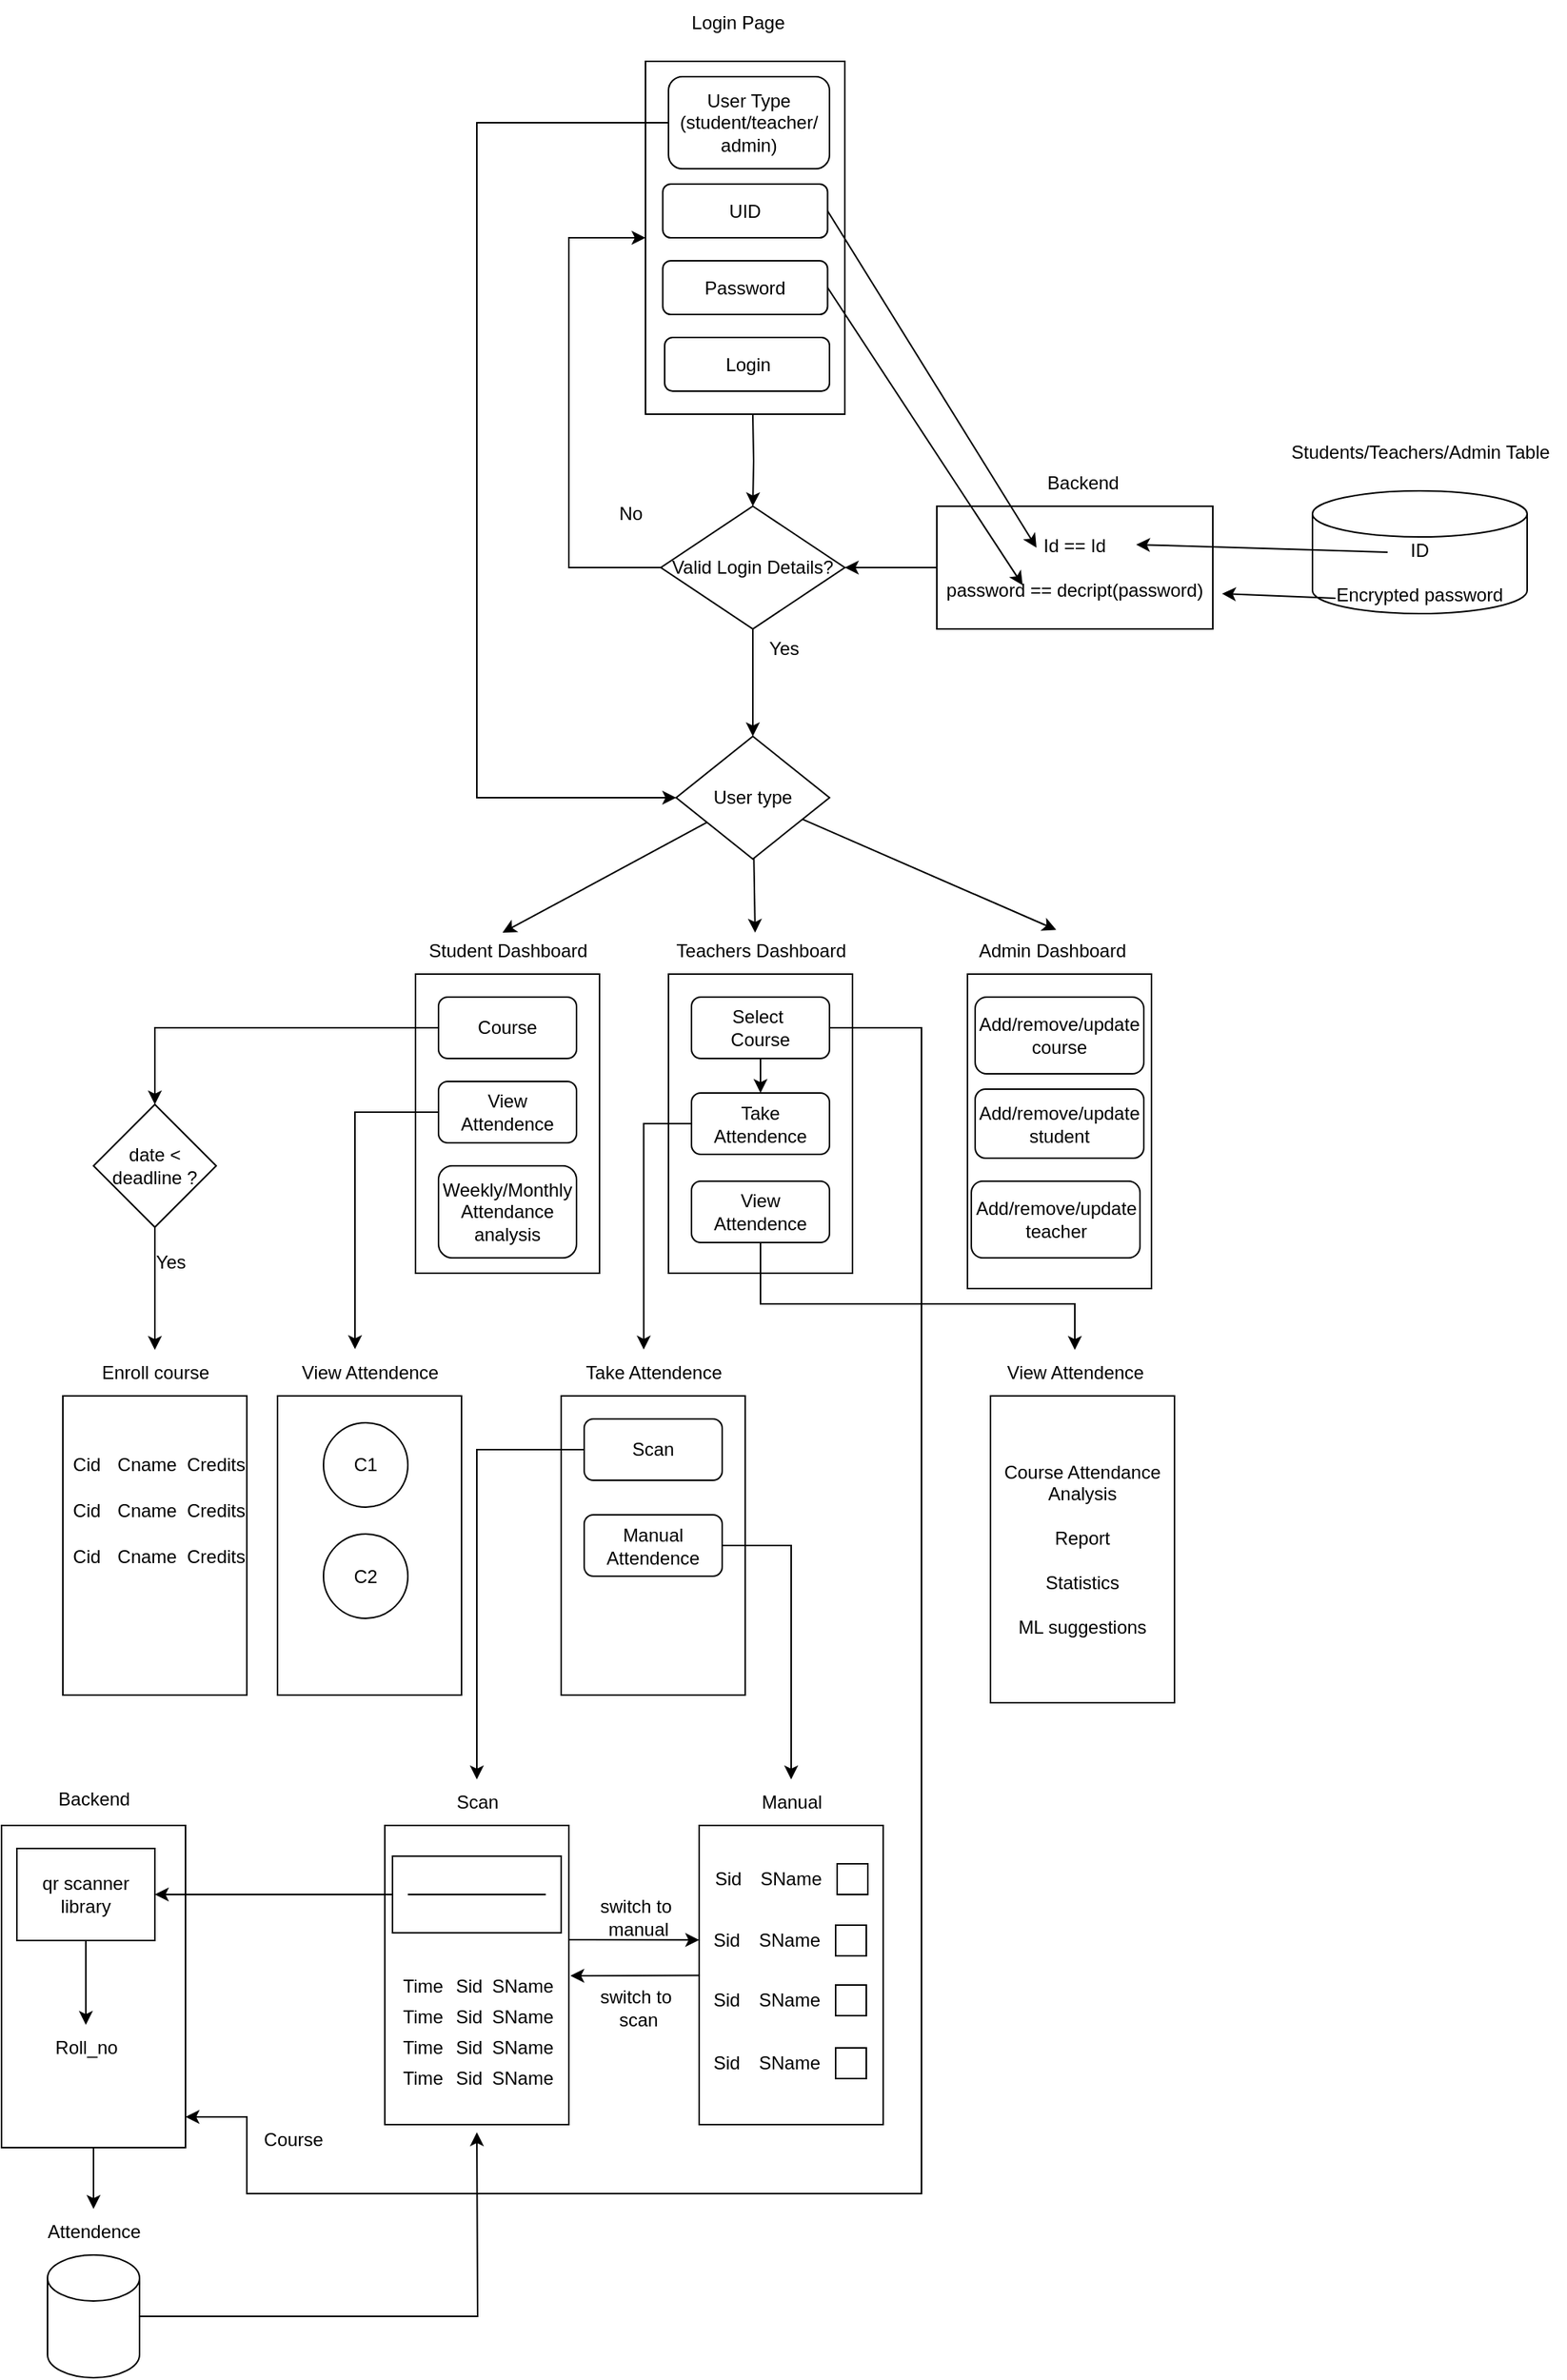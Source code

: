 <mxfile version="24.7.17">
  <diagram name="Page-1" id="x8NVrpD74ubehuWadMK9">
    <mxGraphModel grid="1" page="1" gridSize="10" guides="1" tooltips="1" connect="1" arrows="1" fold="1" pageScale="1" pageWidth="827" pageHeight="1169" math="0" shadow="0">
      <root>
        <mxCell id="0" />
        <mxCell id="1" parent="0" />
        <mxCell id="KesFBFWapo72CO8bEOfL-36" value="" style="rounded=0;whiteSpace=wrap;html=1;" vertex="1" parent="1">
          <mxGeometry x="-90" y="1070" width="120" height="210" as="geometry" />
        </mxCell>
        <mxCell id="4FpuUm4_-oZRHoiQ4jAc-40" value="" style="group" connectable="0" vertex="1" parent="1">
          <mxGeometry x="330" y="-80" width="130" height="230" as="geometry" />
        </mxCell>
        <mxCell id="4FpuUm4_-oZRHoiQ4jAc-35" value="" style="rounded=0;whiteSpace=wrap;html=1;" vertex="1" parent="4FpuUm4_-oZRHoiQ4jAc-40">
          <mxGeometry width="130" height="230" as="geometry" />
        </mxCell>
        <mxCell id="4FpuUm4_-oZRHoiQ4jAc-36" value="User Type (student/teacher/&lt;br&gt;admin)" style="rounded=1;whiteSpace=wrap;html=1;" vertex="1" parent="4FpuUm4_-oZRHoiQ4jAc-40">
          <mxGeometry x="15" y="10" width="105" height="60" as="geometry" />
        </mxCell>
        <mxCell id="4FpuUm4_-oZRHoiQ4jAc-37" value="UID" style="rounded=1;whiteSpace=wrap;html=1;" vertex="1" parent="4FpuUm4_-oZRHoiQ4jAc-40">
          <mxGeometry x="11.25" y="80" width="107.5" height="35" as="geometry" />
        </mxCell>
        <mxCell id="4FpuUm4_-oZRHoiQ4jAc-47" value="Password" style="rounded=1;whiteSpace=wrap;html=1;" vertex="1" parent="4FpuUm4_-oZRHoiQ4jAc-40">
          <mxGeometry x="11.25" y="130" width="107.5" height="35" as="geometry" />
        </mxCell>
        <mxCell id="4FpuUm4_-oZRHoiQ4jAc-48" value="Login" style="rounded=1;whiteSpace=wrap;html=1;" vertex="1" parent="4FpuUm4_-oZRHoiQ4jAc-40">
          <mxGeometry x="12.5" y="180" width="107.5" height="35" as="geometry" />
        </mxCell>
        <mxCell id="4FpuUm4_-oZRHoiQ4jAc-3" style="edgeStyle=orthogonalEdgeStyle;rounded=0;orthogonalLoop=1;jettySize=auto;html=1;entryX=0.5;entryY=0;entryDx=0;entryDy=0;" edge="1" parent="1" target="4FpuUm4_-oZRHoiQ4jAc-2">
          <mxGeometry relative="1" as="geometry">
            <mxPoint x="400.0" y="150.0" as="sourcePoint" />
          </mxGeometry>
        </mxCell>
        <mxCell id="4FpuUm4_-oZRHoiQ4jAc-29" style="edgeStyle=none;rounded=0;orthogonalLoop=1;jettySize=auto;html=1;entryX=0.5;entryY=0;entryDx=0;entryDy=0;" edge="1" parent="1" source="4FpuUm4_-oZRHoiQ4jAc-2" target="4FpuUm4_-oZRHoiQ4jAc-32">
          <mxGeometry relative="1" as="geometry">
            <mxPoint x="400" y="350" as="targetPoint" />
          </mxGeometry>
        </mxCell>
        <mxCell id="4FpuUm4_-oZRHoiQ4jAc-31" style="edgeStyle=orthogonalEdgeStyle;rounded=0;orthogonalLoop=1;jettySize=auto;html=1;entryX=0;entryY=0.5;entryDx=0;entryDy=0;exitX=0;exitY=0.5;exitDx=0;exitDy=0;" edge="1" parent="1" source="4FpuUm4_-oZRHoiQ4jAc-2" target="4FpuUm4_-oZRHoiQ4jAc-35">
          <mxGeometry relative="1" as="geometry">
            <mxPoint x="340.0" y="110.0" as="targetPoint" />
            <Array as="points">
              <mxPoint x="280" y="250" />
              <mxPoint x="280" y="35" />
            </Array>
          </mxGeometry>
        </mxCell>
        <mxCell id="4FpuUm4_-oZRHoiQ4jAc-2" value="Valid Login Details?" style="rhombus;whiteSpace=wrap;html=1;" vertex="1" parent="1">
          <mxGeometry x="340" y="210" width="120" height="80" as="geometry" />
        </mxCell>
        <mxCell id="4FpuUm4_-oZRHoiQ4jAc-28" style="edgeStyle=none;rounded=0;orthogonalLoop=1;jettySize=auto;html=1;entryX=1;entryY=0.5;entryDx=0;entryDy=0;" edge="1" parent="1" source="4FpuUm4_-oZRHoiQ4jAc-5" target="4FpuUm4_-oZRHoiQ4jAc-2">
          <mxGeometry relative="1" as="geometry" />
        </mxCell>
        <mxCell id="4FpuUm4_-oZRHoiQ4jAc-5" value="Id == Id&lt;div&gt;&lt;br&gt;&lt;div&gt;password == decript(password)&lt;/div&gt;&lt;/div&gt;" style="rounded=0;whiteSpace=wrap;html=1;" vertex="1" parent="1">
          <mxGeometry x="520" y="210" width="180" height="80" as="geometry" />
        </mxCell>
        <mxCell id="4FpuUm4_-oZRHoiQ4jAc-6" value="Backend" style="text;html=1;align=center;verticalAlign=middle;resizable=0;points=[];autosize=1;strokeColor=none;fillColor=none;" vertex="1" parent="1">
          <mxGeometry x="580" y="180" width="70" height="30" as="geometry" />
        </mxCell>
        <mxCell id="4FpuUm4_-oZRHoiQ4jAc-22" value="ID&lt;div&gt;&lt;br&gt;&lt;div&gt;Encrypted password&lt;/div&gt;&lt;/div&gt;" style="shape=cylinder3;whiteSpace=wrap;html=1;boundedLbl=1;backgroundOutline=1;size=15;" vertex="1" parent="1">
          <mxGeometry x="765" y="200" width="140" height="80" as="geometry" />
        </mxCell>
        <mxCell id="4FpuUm4_-oZRHoiQ4jAc-23" value="Students/Teachers/Admin Table" style="text;html=1;align=center;verticalAlign=middle;resizable=0;points=[];autosize=1;strokeColor=none;fillColor=none;" vertex="1" parent="1">
          <mxGeometry x="740" y="160" width="190" height="30" as="geometry" />
        </mxCell>
        <mxCell id="4FpuUm4_-oZRHoiQ4jAc-24" value="" style="endArrow=classic;html=1;rounded=0;exitX=1;exitY=0.5;exitDx=0;exitDy=0;" edge="1" parent="1" source="4FpuUm4_-oZRHoiQ4jAc-37">
          <mxGeometry width="50" height="50" relative="1" as="geometry">
            <mxPoint x="439" y="104" as="sourcePoint" />
            <mxPoint x="585" y="237" as="targetPoint" />
          </mxGeometry>
        </mxCell>
        <mxCell id="4FpuUm4_-oZRHoiQ4jAc-25" value="" style="endArrow=classic;html=1;rounded=0;" edge="1" parent="1">
          <mxGeometry width="50" height="50" relative="1" as="geometry">
            <mxPoint x="814" y="240" as="sourcePoint" />
            <mxPoint x="650" y="235" as="targetPoint" />
          </mxGeometry>
        </mxCell>
        <mxCell id="4FpuUm4_-oZRHoiQ4jAc-26" value="" style="endArrow=classic;html=1;rounded=0;exitX=1;exitY=0.5;exitDx=0;exitDy=0;" edge="1" parent="1" source="4FpuUm4_-oZRHoiQ4jAc-47">
          <mxGeometry width="50" height="50" relative="1" as="geometry">
            <mxPoint x="430" y="128.5" as="sourcePoint" />
            <mxPoint x="576" y="261.5" as="targetPoint" />
          </mxGeometry>
        </mxCell>
        <mxCell id="4FpuUm4_-oZRHoiQ4jAc-27" value="" style="endArrow=classic;html=1;rounded=0;exitX=0.107;exitY=0.875;exitDx=0;exitDy=0;exitPerimeter=0;" edge="1" parent="1" source="4FpuUm4_-oZRHoiQ4jAc-22">
          <mxGeometry width="50" height="50" relative="1" as="geometry">
            <mxPoint x="780" y="280" as="sourcePoint" />
            <mxPoint x="706" y="267" as="targetPoint" />
          </mxGeometry>
        </mxCell>
        <mxCell id="4FpuUm4_-oZRHoiQ4jAc-32" value="User type" style="rhombus;whiteSpace=wrap;html=1;" vertex="1" parent="1">
          <mxGeometry x="350" y="360" width="100" height="80" as="geometry" />
        </mxCell>
        <mxCell id="4FpuUm4_-oZRHoiQ4jAc-33" value="Yes" style="text;html=1;align=center;verticalAlign=middle;resizable=0;points=[];autosize=1;strokeColor=none;fillColor=none;" vertex="1" parent="1">
          <mxGeometry x="400" y="288" width="40" height="30" as="geometry" />
        </mxCell>
        <mxCell id="4FpuUm4_-oZRHoiQ4jAc-34" value="No" style="text;html=1;align=center;verticalAlign=middle;resizable=0;points=[];autosize=1;strokeColor=none;fillColor=none;" vertex="1" parent="1">
          <mxGeometry x="300" y="200" width="40" height="30" as="geometry" />
        </mxCell>
        <mxCell id="4FpuUm4_-oZRHoiQ4jAc-41" value="" style="rounded=0;whiteSpace=wrap;html=1;" vertex="1" parent="1">
          <mxGeometry x="180" y="515" width="120" height="195" as="geometry" />
        </mxCell>
        <mxCell id="4FpuUm4_-oZRHoiQ4jAc-42" value="Student Dashboard" style="text;html=1;align=center;verticalAlign=middle;resizable=0;points=[];autosize=1;strokeColor=none;fillColor=none;" vertex="1" parent="1">
          <mxGeometry x="175" y="485" width="130" height="30" as="geometry" />
        </mxCell>
        <mxCell id="4FpuUm4_-oZRHoiQ4jAc-45" value="" style="rounded=0;whiteSpace=wrap;html=1;" vertex="1" parent="1">
          <mxGeometry x="540" y="515" width="120" height="205" as="geometry" />
        </mxCell>
        <mxCell id="4FpuUm4_-oZRHoiQ4jAc-46" value="Admin Dashboard" style="text;html=1;align=center;verticalAlign=middle;resizable=0;points=[];autosize=1;strokeColor=none;fillColor=none;" vertex="1" parent="1">
          <mxGeometry x="535" y="485" width="120" height="30" as="geometry" />
        </mxCell>
        <mxCell id="4FpuUm4_-oZRHoiQ4jAc-49" value="Login Page" style="text;html=1;align=center;verticalAlign=middle;resizable=0;points=[];autosize=1;strokeColor=none;fillColor=none;" vertex="1" parent="1">
          <mxGeometry x="350" y="-120" width="80" height="30" as="geometry" />
        </mxCell>
        <mxCell id="4FpuUm4_-oZRHoiQ4jAc-51" style="edgeStyle=none;rounded=0;orthogonalLoop=1;jettySize=auto;html=1;entryX=0.475;entryY=0.1;entryDx=0;entryDy=0;entryPerimeter=0;" edge="1" parent="1" source="4FpuUm4_-oZRHoiQ4jAc-32" target="4FpuUm4_-oZRHoiQ4jAc-42">
          <mxGeometry relative="1" as="geometry" />
        </mxCell>
        <mxCell id="4FpuUm4_-oZRHoiQ4jAc-52" style="edgeStyle=none;rounded=0;orthogonalLoop=1;jettySize=auto;html=1;entryX=0.473;entryY=0.1;entryDx=0;entryDy=0;entryPerimeter=0;" edge="1" parent="1" source="4FpuUm4_-oZRHoiQ4jAc-32" target="4FpuUm4_-oZRHoiQ4jAc-44">
          <mxGeometry relative="1" as="geometry" />
        </mxCell>
        <mxCell id="4FpuUm4_-oZRHoiQ4jAc-53" style="edgeStyle=none;rounded=0;orthogonalLoop=1;jettySize=auto;html=1;entryX=0.524;entryY=0.039;entryDx=0;entryDy=0;entryPerimeter=0;" edge="1" parent="1" source="4FpuUm4_-oZRHoiQ4jAc-32" target="4FpuUm4_-oZRHoiQ4jAc-46">
          <mxGeometry relative="1" as="geometry" />
        </mxCell>
        <mxCell id="4FpuUm4_-oZRHoiQ4jAc-62" value="" style="group" connectable="0" vertex="1" parent="1">
          <mxGeometry x="340" y="485" width="130" height="225" as="geometry" />
        </mxCell>
        <mxCell id="4FpuUm4_-oZRHoiQ4jAc-43" value="" style="rounded=0;whiteSpace=wrap;html=1;" vertex="1" parent="4FpuUm4_-oZRHoiQ4jAc-62">
          <mxGeometry x="5" y="30" width="120" height="195" as="geometry" />
        </mxCell>
        <mxCell id="4FpuUm4_-oZRHoiQ4jAc-44" value="Teachers Dashboard" style="text;html=1;align=center;verticalAlign=middle;resizable=0;points=[];autosize=1;strokeColor=none;fillColor=none;" vertex="1" parent="4FpuUm4_-oZRHoiQ4jAc-62">
          <mxGeometry width="130" height="30" as="geometry" />
        </mxCell>
        <mxCell id="nQPl6moaZrxAAIffo5Zx-3" style="edgeStyle=orthogonalEdgeStyle;rounded=0;orthogonalLoop=1;jettySize=auto;html=1;" edge="1" parent="4FpuUm4_-oZRHoiQ4jAc-62" source="4FpuUm4_-oZRHoiQ4jAc-57" target="4FpuUm4_-oZRHoiQ4jAc-59">
          <mxGeometry relative="1" as="geometry" />
        </mxCell>
        <mxCell id="4FpuUm4_-oZRHoiQ4jAc-57" value="&lt;div&gt;Select&amp;nbsp;&lt;/div&gt;&lt;div&gt;Course&lt;/div&gt;" style="rounded=1;whiteSpace=wrap;html=1;" vertex="1" parent="4FpuUm4_-oZRHoiQ4jAc-62">
          <mxGeometry x="20" y="45" width="90" height="40" as="geometry" />
        </mxCell>
        <mxCell id="4FpuUm4_-oZRHoiQ4jAc-59" value="Take Attendence" style="rounded=1;whiteSpace=wrap;html=1;" vertex="1" parent="4FpuUm4_-oZRHoiQ4jAc-62">
          <mxGeometry x="20" y="107.5" width="90" height="40" as="geometry" />
        </mxCell>
        <mxCell id="4FpuUm4_-oZRHoiQ4jAc-60" value="View Attendence" style="rounded=1;whiteSpace=wrap;html=1;" vertex="1" parent="4FpuUm4_-oZRHoiQ4jAc-62">
          <mxGeometry x="20" y="165" width="90" height="40" as="geometry" />
        </mxCell>
        <mxCell id="4FpuUm4_-oZRHoiQ4jAc-63" value="" style="group" connectable="0" vertex="1" parent="1">
          <mxGeometry x="270" y="760" width="130" height="225" as="geometry" />
        </mxCell>
        <mxCell id="4FpuUm4_-oZRHoiQ4jAc-64" value="" style="rounded=0;whiteSpace=wrap;html=1;" vertex="1" parent="4FpuUm4_-oZRHoiQ4jAc-63">
          <mxGeometry x="5" y="30" width="120" height="195" as="geometry" />
        </mxCell>
        <mxCell id="4FpuUm4_-oZRHoiQ4jAc-65" value="Take Attendence" style="text;html=1;align=center;verticalAlign=middle;resizable=0;points=[];autosize=1;strokeColor=none;fillColor=none;" vertex="1" parent="4FpuUm4_-oZRHoiQ4jAc-63">
          <mxGeometry x="10" width="110" height="30" as="geometry" />
        </mxCell>
        <mxCell id="4FpuUm4_-oZRHoiQ4jAc-66" value="Scan" style="rounded=1;whiteSpace=wrap;html=1;" vertex="1" parent="4FpuUm4_-oZRHoiQ4jAc-63">
          <mxGeometry x="20" y="45" width="90" height="40" as="geometry" />
        </mxCell>
        <mxCell id="4FpuUm4_-oZRHoiQ4jAc-67" value="Manual Attendence" style="rounded=1;whiteSpace=wrap;html=1;" vertex="1" parent="4FpuUm4_-oZRHoiQ4jAc-63">
          <mxGeometry x="20" y="107.5" width="90" height="40" as="geometry" />
        </mxCell>
        <mxCell id="4FpuUm4_-oZRHoiQ4jAc-69" value="" style="group" connectable="0" vertex="1" parent="1">
          <mxGeometry x="155" y="1040" width="235" height="225" as="geometry" />
        </mxCell>
        <mxCell id="4FpuUm4_-oZRHoiQ4jAc-70" value="" style="rounded=0;whiteSpace=wrap;html=1;" vertex="1" parent="4FpuUm4_-oZRHoiQ4jAc-69">
          <mxGeometry x="5" y="30" width="120" height="195" as="geometry" />
        </mxCell>
        <mxCell id="4FpuUm4_-oZRHoiQ4jAc-71" value="Scan" style="text;html=1;align=center;verticalAlign=middle;resizable=0;points=[];autosize=1;strokeColor=none;fillColor=none;" vertex="1" parent="4FpuUm4_-oZRHoiQ4jAc-69">
          <mxGeometry x="40" width="50" height="30" as="geometry" />
        </mxCell>
        <mxCell id="4FpuUm4_-oZRHoiQ4jAc-75" value="" style="rounded=0;whiteSpace=wrap;html=1;" vertex="1" parent="4FpuUm4_-oZRHoiQ4jAc-69">
          <mxGeometry x="10" y="50" width="110" height="50" as="geometry" />
        </mxCell>
        <mxCell id="4FpuUm4_-oZRHoiQ4jAc-76" value="" style="endArrow=none;html=1;rounded=0;" edge="1" parent="4FpuUm4_-oZRHoiQ4jAc-69">
          <mxGeometry width="50" height="50" relative="1" as="geometry">
            <mxPoint x="20" y="75" as="sourcePoint" />
            <mxPoint x="110" y="75" as="targetPoint" />
          </mxGeometry>
        </mxCell>
        <mxCell id="4FpuUm4_-oZRHoiQ4jAc-81" value="" style="group" connectable="0" vertex="1" parent="4FpuUm4_-oZRHoiQ4jAc-69">
          <mxGeometry y="120" width="125" height="30" as="geometry" />
        </mxCell>
        <mxCell id="4FpuUm4_-oZRHoiQ4jAc-78" value="Sid" style="text;html=1;align=center;verticalAlign=middle;whiteSpace=wrap;rounded=0;" vertex="1" parent="4FpuUm4_-oZRHoiQ4jAc-81">
          <mxGeometry x="30" width="60" height="30" as="geometry" />
        </mxCell>
        <mxCell id="4FpuUm4_-oZRHoiQ4jAc-79" value="SName" style="text;html=1;align=center;verticalAlign=middle;whiteSpace=wrap;rounded=0;" vertex="1" parent="4FpuUm4_-oZRHoiQ4jAc-81">
          <mxGeometry x="65" width="60" height="30" as="geometry" />
        </mxCell>
        <mxCell id="4FpuUm4_-oZRHoiQ4jAc-80" value="Time" style="text;html=1;align=center;verticalAlign=middle;whiteSpace=wrap;rounded=0;" vertex="1" parent="4FpuUm4_-oZRHoiQ4jAc-81">
          <mxGeometry width="60" height="30" as="geometry" />
        </mxCell>
        <mxCell id="4FpuUm4_-oZRHoiQ4jAc-82" value="" style="group" connectable="0" vertex="1" parent="4FpuUm4_-oZRHoiQ4jAc-69">
          <mxGeometry y="140" width="125" height="50" as="geometry" />
        </mxCell>
        <mxCell id="4FpuUm4_-oZRHoiQ4jAc-83" value="Sid" style="text;html=1;align=center;verticalAlign=middle;whiteSpace=wrap;rounded=0;" vertex="1" parent="4FpuUm4_-oZRHoiQ4jAc-82">
          <mxGeometry x="30" width="60" height="30" as="geometry" />
        </mxCell>
        <mxCell id="4FpuUm4_-oZRHoiQ4jAc-84" value="SName" style="text;html=1;align=center;verticalAlign=middle;whiteSpace=wrap;rounded=0;" vertex="1" parent="4FpuUm4_-oZRHoiQ4jAc-82">
          <mxGeometry x="65" width="60" height="30" as="geometry" />
        </mxCell>
        <mxCell id="4FpuUm4_-oZRHoiQ4jAc-85" value="Time" style="text;html=1;align=center;verticalAlign=middle;whiteSpace=wrap;rounded=0;" vertex="1" parent="4FpuUm4_-oZRHoiQ4jAc-82">
          <mxGeometry width="60" height="30" as="geometry" />
        </mxCell>
        <mxCell id="4FpuUm4_-oZRHoiQ4jAc-86" value="" style="group" connectable="0" vertex="1" parent="4FpuUm4_-oZRHoiQ4jAc-82">
          <mxGeometry y="20" width="125" height="30" as="geometry" />
        </mxCell>
        <mxCell id="4FpuUm4_-oZRHoiQ4jAc-87" value="Sid" style="text;html=1;align=center;verticalAlign=middle;whiteSpace=wrap;rounded=0;" vertex="1" parent="4FpuUm4_-oZRHoiQ4jAc-86">
          <mxGeometry x="30" width="60" height="30" as="geometry" />
        </mxCell>
        <mxCell id="4FpuUm4_-oZRHoiQ4jAc-88" value="SName" style="text;html=1;align=center;verticalAlign=middle;whiteSpace=wrap;rounded=0;" vertex="1" parent="4FpuUm4_-oZRHoiQ4jAc-86">
          <mxGeometry x="65" width="60" height="30" as="geometry" />
        </mxCell>
        <mxCell id="4FpuUm4_-oZRHoiQ4jAc-89" value="Time" style="text;html=1;align=center;verticalAlign=middle;whiteSpace=wrap;rounded=0;" vertex="1" parent="4FpuUm4_-oZRHoiQ4jAc-86">
          <mxGeometry width="60" height="30" as="geometry" />
        </mxCell>
        <mxCell id="4FpuUm4_-oZRHoiQ4jAc-90" value="" style="group" connectable="0" vertex="1" parent="4FpuUm4_-oZRHoiQ4jAc-69">
          <mxGeometry y="180" width="125" height="30" as="geometry" />
        </mxCell>
        <mxCell id="4FpuUm4_-oZRHoiQ4jAc-91" value="Sid" style="text;html=1;align=center;verticalAlign=middle;whiteSpace=wrap;rounded=0;" vertex="1" parent="4FpuUm4_-oZRHoiQ4jAc-90">
          <mxGeometry x="30" width="60" height="30" as="geometry" />
        </mxCell>
        <mxCell id="4FpuUm4_-oZRHoiQ4jAc-92" value="SName" style="text;html=1;align=center;verticalAlign=middle;whiteSpace=wrap;rounded=0;" vertex="1" parent="4FpuUm4_-oZRHoiQ4jAc-90">
          <mxGeometry x="65" width="60" height="30" as="geometry" />
        </mxCell>
        <mxCell id="4FpuUm4_-oZRHoiQ4jAc-93" value="Time" style="text;html=1;align=center;verticalAlign=middle;whiteSpace=wrap;rounded=0;" vertex="1" parent="4FpuUm4_-oZRHoiQ4jAc-90">
          <mxGeometry width="60" height="30" as="geometry" />
        </mxCell>
        <mxCell id="KesFBFWapo72CO8bEOfL-44" value="&lt;div&gt;switch to&amp;nbsp;&lt;/div&gt;&lt;div&gt;manual&lt;/div&gt;" style="text;html=1;align=center;verticalAlign=middle;resizable=0;points=[];autosize=1;strokeColor=none;fillColor=none;" vertex="1" parent="4FpuUm4_-oZRHoiQ4jAc-69">
          <mxGeometry x="135" y="70" width="70" height="40" as="geometry" />
        </mxCell>
        <mxCell id="KesFBFWapo72CO8bEOfL-46" value="&lt;div&gt;switch to&amp;nbsp;&lt;/div&gt;&lt;div&gt;scan&lt;/div&gt;" style="text;html=1;align=center;verticalAlign=middle;resizable=0;points=[];autosize=1;strokeColor=none;fillColor=none;" vertex="1" parent="4FpuUm4_-oZRHoiQ4jAc-69">
          <mxGeometry x="135" y="129" width="70" height="40" as="geometry" />
        </mxCell>
        <mxCell id="4FpuUm4_-oZRHoiQ4jAc-156" value="" style="group" connectable="0" vertex="1" parent="1">
          <mxGeometry x="360" y="1040" width="130" height="225" as="geometry" />
        </mxCell>
        <mxCell id="4FpuUm4_-oZRHoiQ4jAc-157" value="" style="rounded=0;whiteSpace=wrap;html=1;" vertex="1" parent="4FpuUm4_-oZRHoiQ4jAc-156">
          <mxGeometry x="5" y="30" width="120" height="195" as="geometry" />
        </mxCell>
        <mxCell id="4FpuUm4_-oZRHoiQ4jAc-158" value="Manual" style="text;html=1;align=center;verticalAlign=middle;resizable=0;points=[];autosize=1;strokeColor=none;fillColor=none;" vertex="1" parent="4FpuUm4_-oZRHoiQ4jAc-156">
          <mxGeometry x="35" width="60" height="30" as="geometry" />
        </mxCell>
        <mxCell id="4FpuUm4_-oZRHoiQ4jAc-171" value="Sid" style="text;html=1;align=center;verticalAlign=middle;whiteSpace=wrap;rounded=0;" vertex="1" parent="4FpuUm4_-oZRHoiQ4jAc-156">
          <mxGeometry x="-6" y="50" width="60" height="30" as="geometry" />
        </mxCell>
        <mxCell id="4FpuUm4_-oZRHoiQ4jAc-176" value="SName" style="text;html=1;align=center;verticalAlign=middle;whiteSpace=wrap;rounded=0;" vertex="1" parent="4FpuUm4_-oZRHoiQ4jAc-156">
          <mxGeometry x="35" y="50" width="60" height="30" as="geometry" />
        </mxCell>
        <mxCell id="4FpuUm4_-oZRHoiQ4jAc-177" value="" style="rounded=0;whiteSpace=wrap;html=1;" vertex="1" parent="4FpuUm4_-oZRHoiQ4jAc-156">
          <mxGeometry x="95" y="55" width="20" height="20" as="geometry" />
        </mxCell>
        <mxCell id="4FpuUm4_-oZRHoiQ4jAc-178" value="Sid" style="text;html=1;align=center;verticalAlign=middle;whiteSpace=wrap;rounded=0;" vertex="1" parent="4FpuUm4_-oZRHoiQ4jAc-156">
          <mxGeometry x="-7" y="90" width="60" height="30" as="geometry" />
        </mxCell>
        <mxCell id="4FpuUm4_-oZRHoiQ4jAc-179" value="SName" style="text;html=1;align=center;verticalAlign=middle;whiteSpace=wrap;rounded=0;" vertex="1" parent="4FpuUm4_-oZRHoiQ4jAc-156">
          <mxGeometry x="34" y="90" width="60" height="30" as="geometry" />
        </mxCell>
        <mxCell id="4FpuUm4_-oZRHoiQ4jAc-180" value="" style="rounded=0;whiteSpace=wrap;html=1;" vertex="1" parent="4FpuUm4_-oZRHoiQ4jAc-156">
          <mxGeometry x="94" y="95" width="20" height="20" as="geometry" />
        </mxCell>
        <mxCell id="4FpuUm4_-oZRHoiQ4jAc-181" value="Sid" style="text;html=1;align=center;verticalAlign=middle;whiteSpace=wrap;rounded=0;" vertex="1" parent="4FpuUm4_-oZRHoiQ4jAc-156">
          <mxGeometry x="-7" y="129" width="60" height="30" as="geometry" />
        </mxCell>
        <mxCell id="4FpuUm4_-oZRHoiQ4jAc-182" value="SName" style="text;html=1;align=center;verticalAlign=middle;whiteSpace=wrap;rounded=0;" vertex="1" parent="4FpuUm4_-oZRHoiQ4jAc-156">
          <mxGeometry x="34" y="129" width="60" height="30" as="geometry" />
        </mxCell>
        <mxCell id="4FpuUm4_-oZRHoiQ4jAc-183" value="" style="rounded=0;whiteSpace=wrap;html=1;" vertex="1" parent="4FpuUm4_-oZRHoiQ4jAc-156">
          <mxGeometry x="94" y="134" width="20" height="20" as="geometry" />
        </mxCell>
        <mxCell id="4FpuUm4_-oZRHoiQ4jAc-184" value="Sid" style="text;html=1;align=center;verticalAlign=middle;whiteSpace=wrap;rounded=0;" vertex="1" parent="4FpuUm4_-oZRHoiQ4jAc-156">
          <mxGeometry x="-7" y="170" width="60" height="30" as="geometry" />
        </mxCell>
        <mxCell id="4FpuUm4_-oZRHoiQ4jAc-185" value="SName" style="text;html=1;align=center;verticalAlign=middle;whiteSpace=wrap;rounded=0;" vertex="1" parent="4FpuUm4_-oZRHoiQ4jAc-156">
          <mxGeometry x="34" y="170" width="60" height="30" as="geometry" />
        </mxCell>
        <mxCell id="4FpuUm4_-oZRHoiQ4jAc-186" value="" style="rounded=0;whiteSpace=wrap;html=1;" vertex="1" parent="4FpuUm4_-oZRHoiQ4jAc-156">
          <mxGeometry x="94" y="175" width="20" height="20" as="geometry" />
        </mxCell>
        <mxCell id="4FpuUm4_-oZRHoiQ4jAc-161" style="edgeStyle=orthogonalEdgeStyle;rounded=0;orthogonalLoop=1;jettySize=auto;html=1;" edge="1" parent="1" source="4FpuUm4_-oZRHoiQ4jAc-66" target="4FpuUm4_-oZRHoiQ4jAc-71">
          <mxGeometry relative="1" as="geometry" />
        </mxCell>
        <mxCell id="4FpuUm4_-oZRHoiQ4jAc-162" style="edgeStyle=orthogonalEdgeStyle;rounded=0;orthogonalLoop=1;jettySize=auto;html=1;" edge="1" parent="1" source="4FpuUm4_-oZRHoiQ4jAc-67" target="4FpuUm4_-oZRHoiQ4jAc-158">
          <mxGeometry relative="1" as="geometry" />
        </mxCell>
        <mxCell id="4FpuUm4_-oZRHoiQ4jAc-163" style="edgeStyle=orthogonalEdgeStyle;rounded=0;orthogonalLoop=1;jettySize=auto;html=1;entryX=0.444;entryY=-0.007;entryDx=0;entryDy=0;entryPerimeter=0;" edge="1" parent="1" source="4FpuUm4_-oZRHoiQ4jAc-59" target="4FpuUm4_-oZRHoiQ4jAc-65">
          <mxGeometry relative="1" as="geometry">
            <Array as="points">
              <mxPoint x="329" y="612" />
            </Array>
          </mxGeometry>
        </mxCell>
        <mxCell id="4FpuUm4_-oZRHoiQ4jAc-164" value="View Attendence" style="rounded=1;whiteSpace=wrap;html=1;" vertex="1" parent="1">
          <mxGeometry x="195" y="585" width="90" height="40" as="geometry" />
        </mxCell>
        <mxCell id="4GST3r6kwkScEFrE-4fs-2" style="edgeStyle=orthogonalEdgeStyle;rounded=0;orthogonalLoop=1;jettySize=auto;html=1;entryX=0.5;entryY=0;entryDx=0;entryDy=0;" edge="1" parent="1" source="4FpuUm4_-oZRHoiQ4jAc-165" target="4GST3r6kwkScEFrE-4fs-1">
          <mxGeometry relative="1" as="geometry" />
        </mxCell>
        <mxCell id="4FpuUm4_-oZRHoiQ4jAc-165" value="Course" style="rounded=1;whiteSpace=wrap;html=1;" vertex="1" parent="1">
          <mxGeometry x="195" y="530" width="90" height="40" as="geometry" />
        </mxCell>
        <mxCell id="4FpuUm4_-oZRHoiQ4jAc-166" value="Add/remove/update course" style="rounded=1;whiteSpace=wrap;html=1;" vertex="1" parent="1">
          <mxGeometry x="545" y="530" width="110" height="50" as="geometry" />
        </mxCell>
        <mxCell id="4FpuUm4_-oZRHoiQ4jAc-167" value="Add/remove/update student" style="rounded=1;whiteSpace=wrap;html=1;" vertex="1" parent="1">
          <mxGeometry x="545" y="590" width="110" height="45" as="geometry" />
        </mxCell>
        <mxCell id="4FpuUm4_-oZRHoiQ4jAc-168" value="Add/remove/update teacher" style="rounded=1;whiteSpace=wrap;html=1;" vertex="1" parent="1">
          <mxGeometry x="542.5" y="650" width="110" height="50" as="geometry" />
        </mxCell>
        <mxCell id="4FpuUm4_-oZRHoiQ4jAc-188" style="edgeStyle=none;rounded=0;orthogonalLoop=1;jettySize=auto;html=1;exitX=1.003;exitY=0.382;exitDx=0;exitDy=0;exitPerimeter=0;entryX=0;entryY=0.383;entryDx=0;entryDy=0;entryPerimeter=0;" edge="1" parent="1" source="4FpuUm4_-oZRHoiQ4jAc-70" target="4FpuUm4_-oZRHoiQ4jAc-157">
          <mxGeometry relative="1" as="geometry" />
        </mxCell>
        <mxCell id="4FpuUm4_-oZRHoiQ4jAc-190" style="edgeStyle=none;rounded=0;orthogonalLoop=1;jettySize=auto;html=1;" edge="1" parent="1" source="4FpuUm4_-oZRHoiQ4jAc-157">
          <mxGeometry relative="1" as="geometry">
            <mxPoint x="281" y="1168" as="targetPoint" />
          </mxGeometry>
        </mxCell>
        <mxCell id="KesFBFWapo72CO8bEOfL-1" value="" style="rounded=0;whiteSpace=wrap;html=1;" vertex="1" parent="1">
          <mxGeometry x="-50" y="790" width="120" height="195" as="geometry" />
        </mxCell>
        <mxCell id="KesFBFWapo72CO8bEOfL-2" value="Enroll course" style="text;html=1;align=center;verticalAlign=middle;resizable=0;points=[];autosize=1;strokeColor=none;fillColor=none;" vertex="1" parent="1">
          <mxGeometry x="-35" y="760" width="90" height="30" as="geometry" />
        </mxCell>
        <mxCell id="KesFBFWapo72CO8bEOfL-6" value="" style="group" vertex="1" connectable="0" parent="1">
          <mxGeometry x="-70" y="820" width="155" height="30" as="geometry" />
        </mxCell>
        <mxCell id="KesFBFWapo72CO8bEOfL-3" value="Cid&lt;span style=&quot;white-space: pre;&quot;&gt;&#x9;&lt;/span&gt;" style="text;html=1;align=center;verticalAlign=middle;whiteSpace=wrap;rounded=0;" vertex="1" parent="KesFBFWapo72CO8bEOfL-6">
          <mxGeometry x="10" width="60" height="30" as="geometry" />
        </mxCell>
        <mxCell id="KesFBFWapo72CO8bEOfL-4" value="Cname" style="text;html=1;align=center;verticalAlign=middle;whiteSpace=wrap;rounded=0;" vertex="1" parent="KesFBFWapo72CO8bEOfL-6">
          <mxGeometry x="45" width="60" height="30" as="geometry" />
        </mxCell>
        <mxCell id="KesFBFWapo72CO8bEOfL-5" value="Credits" style="text;html=1;align=center;verticalAlign=middle;whiteSpace=wrap;rounded=0;" vertex="1" parent="KesFBFWapo72CO8bEOfL-6">
          <mxGeometry x="90" width="60" height="30" as="geometry" />
        </mxCell>
        <mxCell id="KesFBFWapo72CO8bEOfL-7" value="" style="group" vertex="1" connectable="0" parent="1">
          <mxGeometry x="-70" y="850" width="155" height="30" as="geometry" />
        </mxCell>
        <mxCell id="KesFBFWapo72CO8bEOfL-8" value="Cid&lt;span style=&quot;white-space: pre;&quot;&gt;&#x9;&lt;/span&gt;" style="text;html=1;align=center;verticalAlign=middle;whiteSpace=wrap;rounded=0;" vertex="1" parent="KesFBFWapo72CO8bEOfL-7">
          <mxGeometry x="10" width="60" height="30" as="geometry" />
        </mxCell>
        <mxCell id="KesFBFWapo72CO8bEOfL-9" value="Cname" style="text;html=1;align=center;verticalAlign=middle;whiteSpace=wrap;rounded=0;" vertex="1" parent="KesFBFWapo72CO8bEOfL-7">
          <mxGeometry x="45" width="60" height="30" as="geometry" />
        </mxCell>
        <mxCell id="KesFBFWapo72CO8bEOfL-10" value="Credits" style="text;html=1;align=center;verticalAlign=middle;whiteSpace=wrap;rounded=0;" vertex="1" parent="KesFBFWapo72CO8bEOfL-7">
          <mxGeometry x="90" width="60" height="30" as="geometry" />
        </mxCell>
        <mxCell id="KesFBFWapo72CO8bEOfL-11" value="" style="group" vertex="1" connectable="0" parent="1">
          <mxGeometry x="-70" y="880" width="155" height="30" as="geometry" />
        </mxCell>
        <mxCell id="KesFBFWapo72CO8bEOfL-12" value="Cid&lt;span style=&quot;white-space: pre;&quot;&gt;&#x9;&lt;/span&gt;" style="text;html=1;align=center;verticalAlign=middle;whiteSpace=wrap;rounded=0;" vertex="1" parent="KesFBFWapo72CO8bEOfL-11">
          <mxGeometry x="10" width="60" height="30" as="geometry" />
        </mxCell>
        <mxCell id="KesFBFWapo72CO8bEOfL-13" value="Cname" style="text;html=1;align=center;verticalAlign=middle;whiteSpace=wrap;rounded=0;" vertex="1" parent="KesFBFWapo72CO8bEOfL-11">
          <mxGeometry x="45" width="60" height="30" as="geometry" />
        </mxCell>
        <mxCell id="KesFBFWapo72CO8bEOfL-14" value="Credits" style="text;html=1;align=center;verticalAlign=middle;whiteSpace=wrap;rounded=0;" vertex="1" parent="KesFBFWapo72CO8bEOfL-11">
          <mxGeometry x="90" width="60" height="30" as="geometry" />
        </mxCell>
        <mxCell id="KesFBFWapo72CO8bEOfL-15" value="" style="rounded=0;whiteSpace=wrap;html=1;" vertex="1" parent="1">
          <mxGeometry x="90" y="790" width="120" height="195" as="geometry" />
        </mxCell>
        <mxCell id="KesFBFWapo72CO8bEOfL-16" value="View Attendence" style="text;html=1;align=center;verticalAlign=middle;resizable=0;points=[];autosize=1;strokeColor=none;fillColor=none;" vertex="1" parent="1">
          <mxGeometry x="95" y="760" width="110" height="30" as="geometry" />
        </mxCell>
        <mxCell id="KesFBFWapo72CO8bEOfL-17" value="C1" style="ellipse;whiteSpace=wrap;html=1;aspect=fixed;" vertex="1" parent="1">
          <mxGeometry x="120" y="807.5" width="55" height="55" as="geometry" />
        </mxCell>
        <mxCell id="KesFBFWapo72CO8bEOfL-18" value="C2" style="ellipse;whiteSpace=wrap;html=1;aspect=fixed;" vertex="1" parent="1">
          <mxGeometry x="120" y="880" width="55" height="55" as="geometry" />
        </mxCell>
        <mxCell id="KesFBFWapo72CO8bEOfL-20" style="edgeStyle=orthogonalEdgeStyle;rounded=0;orthogonalLoop=1;jettySize=auto;html=1;entryX=0.414;entryY=-0.018;entryDx=0;entryDy=0;entryPerimeter=0;exitX=0;exitY=0.5;exitDx=0;exitDy=0;" edge="1" parent="1" source="4FpuUm4_-oZRHoiQ4jAc-164" target="KesFBFWapo72CO8bEOfL-16">
          <mxGeometry relative="1" as="geometry" />
        </mxCell>
        <mxCell id="KesFBFWapo72CO8bEOfL-38" style="edgeStyle=orthogonalEdgeStyle;rounded=0;orthogonalLoop=1;jettySize=auto;html=1;" edge="1" parent="1" source="KesFBFWapo72CO8bEOfL-23" target="KesFBFWapo72CO8bEOfL-27">
          <mxGeometry relative="1" as="geometry" />
        </mxCell>
        <mxCell id="KesFBFWapo72CO8bEOfL-23" value="qr scanner library" style="rounded=0;whiteSpace=wrap;html=1;" vertex="1" parent="1">
          <mxGeometry x="-80" y="1085" width="90" height="60" as="geometry" />
        </mxCell>
        <mxCell id="KesFBFWapo72CO8bEOfL-33" style="edgeStyle=orthogonalEdgeStyle;rounded=0;orthogonalLoop=1;jettySize=auto;html=1;exitX=0.5;exitY=1;exitDx=0;exitDy=0;" edge="1" parent="1" source="KesFBFWapo72CO8bEOfL-36" target="KesFBFWapo72CO8bEOfL-29">
          <mxGeometry relative="1" as="geometry">
            <mxPoint x="-30" y="1290" as="sourcePoint" />
          </mxGeometry>
        </mxCell>
        <mxCell id="KesFBFWapo72CO8bEOfL-27" value="Roll_no" style="text;html=1;align=center;verticalAlign=middle;resizable=0;points=[];autosize=1;strokeColor=none;fillColor=none;" vertex="1" parent="1">
          <mxGeometry x="-65" y="1200" width="60" height="30" as="geometry" />
        </mxCell>
        <mxCell id="KesFBFWapo72CO8bEOfL-34" style="edgeStyle=orthogonalEdgeStyle;rounded=0;orthogonalLoop=1;jettySize=auto;html=1;targetPerimeterSpacing=-17;" edge="1" parent="1" source="KesFBFWapo72CO8bEOfL-28">
          <mxGeometry relative="1" as="geometry">
            <mxPoint x="220" y="1270" as="targetPoint" />
          </mxGeometry>
        </mxCell>
        <mxCell id="KesFBFWapo72CO8bEOfL-28" value="" style="shape=cylinder3;whiteSpace=wrap;html=1;boundedLbl=1;backgroundOutline=1;size=15;" vertex="1" parent="1">
          <mxGeometry x="-60" y="1350" width="60" height="80" as="geometry" />
        </mxCell>
        <mxCell id="KesFBFWapo72CO8bEOfL-29" value="Attendence" style="text;html=1;align=center;verticalAlign=middle;resizable=0;points=[];autosize=1;strokeColor=none;fillColor=none;" vertex="1" parent="1">
          <mxGeometry x="-70" y="1320" width="80" height="30" as="geometry" />
        </mxCell>
        <mxCell id="KesFBFWapo72CO8bEOfL-30" style="edgeStyle=orthogonalEdgeStyle;rounded=0;orthogonalLoop=1;jettySize=auto;html=1;entryX=1;entryY=0.5;entryDx=0;entryDy=0;exitX=1;exitY=0.5;exitDx=0;exitDy=0;" edge="1" parent="1" source="4FpuUm4_-oZRHoiQ4jAc-57">
          <mxGeometry relative="1" as="geometry">
            <mxPoint x="30" y="1260" as="targetPoint" />
            <Array as="points">
              <mxPoint x="510" y="550" />
              <mxPoint x="510" y="1310" />
              <mxPoint x="70" y="1310" />
              <mxPoint x="70" y="1260" />
            </Array>
          </mxGeometry>
        </mxCell>
        <mxCell id="KesFBFWapo72CO8bEOfL-32" value="Course" style="text;html=1;align=center;verticalAlign=middle;resizable=0;points=[];autosize=1;strokeColor=none;fillColor=none;" vertex="1" parent="1">
          <mxGeometry x="70" y="1260" width="60" height="30" as="geometry" />
        </mxCell>
        <mxCell id="KesFBFWapo72CO8bEOfL-35" style="edgeStyle=orthogonalEdgeStyle;rounded=0;orthogonalLoop=1;jettySize=auto;html=1;" edge="1" parent="1" source="4FpuUm4_-oZRHoiQ4jAc-75" target="KesFBFWapo72CO8bEOfL-23">
          <mxGeometry relative="1" as="geometry" />
        </mxCell>
        <mxCell id="KesFBFWapo72CO8bEOfL-37" value="Backend" style="text;html=1;align=center;verticalAlign=middle;resizable=0;points=[];autosize=1;strokeColor=none;fillColor=none;" vertex="1" parent="1">
          <mxGeometry x="-65" y="1038" width="70" height="30" as="geometry" />
        </mxCell>
        <mxCell id="KesFBFWapo72CO8bEOfL-41" value="&lt;div&gt;Course Attendance&lt;br&gt;&lt;/div&gt;&lt;div&gt;Analysis&lt;/div&gt;&lt;div&gt;&lt;br&gt;&lt;/div&gt;&lt;div&gt;Report&lt;/div&gt;&lt;div&gt;&lt;br&gt;&lt;/div&gt;&lt;div&gt;Statistics&lt;/div&gt;&lt;div&gt;&lt;br&gt;&lt;/div&gt;&lt;div&gt;ML suggestions&lt;br&gt;&lt;/div&gt;" style="rounded=0;whiteSpace=wrap;html=1;" vertex="1" parent="1">
          <mxGeometry x="555" y="790" width="120" height="200" as="geometry" />
        </mxCell>
        <mxCell id="KesFBFWapo72CO8bEOfL-42" value="View Attendence" style="text;html=1;align=center;verticalAlign=middle;resizable=0;points=[];autosize=1;strokeColor=none;fillColor=none;" vertex="1" parent="1">
          <mxGeometry x="555" y="760" width="110" height="30" as="geometry" />
        </mxCell>
        <mxCell id="KesFBFWapo72CO8bEOfL-43" style="edgeStyle=orthogonalEdgeStyle;rounded=0;orthogonalLoop=1;jettySize=auto;html=1;" edge="1" parent="1" source="4FpuUm4_-oZRHoiQ4jAc-60" target="KesFBFWapo72CO8bEOfL-42">
          <mxGeometry relative="1" as="geometry">
            <Array as="points">
              <mxPoint x="405" y="730" />
              <mxPoint x="610" y="730" />
            </Array>
          </mxGeometry>
        </mxCell>
        <mxCell id="KesFBFWapo72CO8bEOfL-47" style="edgeStyle=orthogonalEdgeStyle;rounded=0;orthogonalLoop=1;jettySize=auto;html=1;entryX=0;entryY=0.5;entryDx=0;entryDy=0;" edge="1" parent="1" source="4FpuUm4_-oZRHoiQ4jAc-36" target="4FpuUm4_-oZRHoiQ4jAc-32">
          <mxGeometry relative="1" as="geometry">
            <Array as="points">
              <mxPoint x="220" y="-40" />
              <mxPoint x="220" y="400" />
            </Array>
          </mxGeometry>
        </mxCell>
        <mxCell id="nQPl6moaZrxAAIffo5Zx-4" value="Weekly/Monthly Attendance analysis" style="rounded=1;whiteSpace=wrap;html=1;" vertex="1" parent="1">
          <mxGeometry x="195" y="640" width="90" height="60" as="geometry" />
        </mxCell>
        <mxCell id="4GST3r6kwkScEFrE-4fs-3" style="edgeStyle=orthogonalEdgeStyle;rounded=0;orthogonalLoop=1;jettySize=auto;html=1;" edge="1" parent="1" source="4GST3r6kwkScEFrE-4fs-1" target="KesFBFWapo72CO8bEOfL-2">
          <mxGeometry relative="1" as="geometry" />
        </mxCell>
        <mxCell id="4GST3r6kwkScEFrE-4fs-1" value="date &amp;lt; deadline ?" style="rhombus;whiteSpace=wrap;html=1;" vertex="1" parent="1">
          <mxGeometry x="-30" y="600" width="80" height="80" as="geometry" />
        </mxCell>
        <mxCell id="4GST3r6kwkScEFrE-4fs-4" value="Yes" style="text;html=1;align=center;verticalAlign=middle;resizable=0;points=[];autosize=1;strokeColor=none;fillColor=none;" vertex="1" parent="1">
          <mxGeometry y="688" width="40" height="30" as="geometry" />
        </mxCell>
      </root>
    </mxGraphModel>
  </diagram>
</mxfile>
